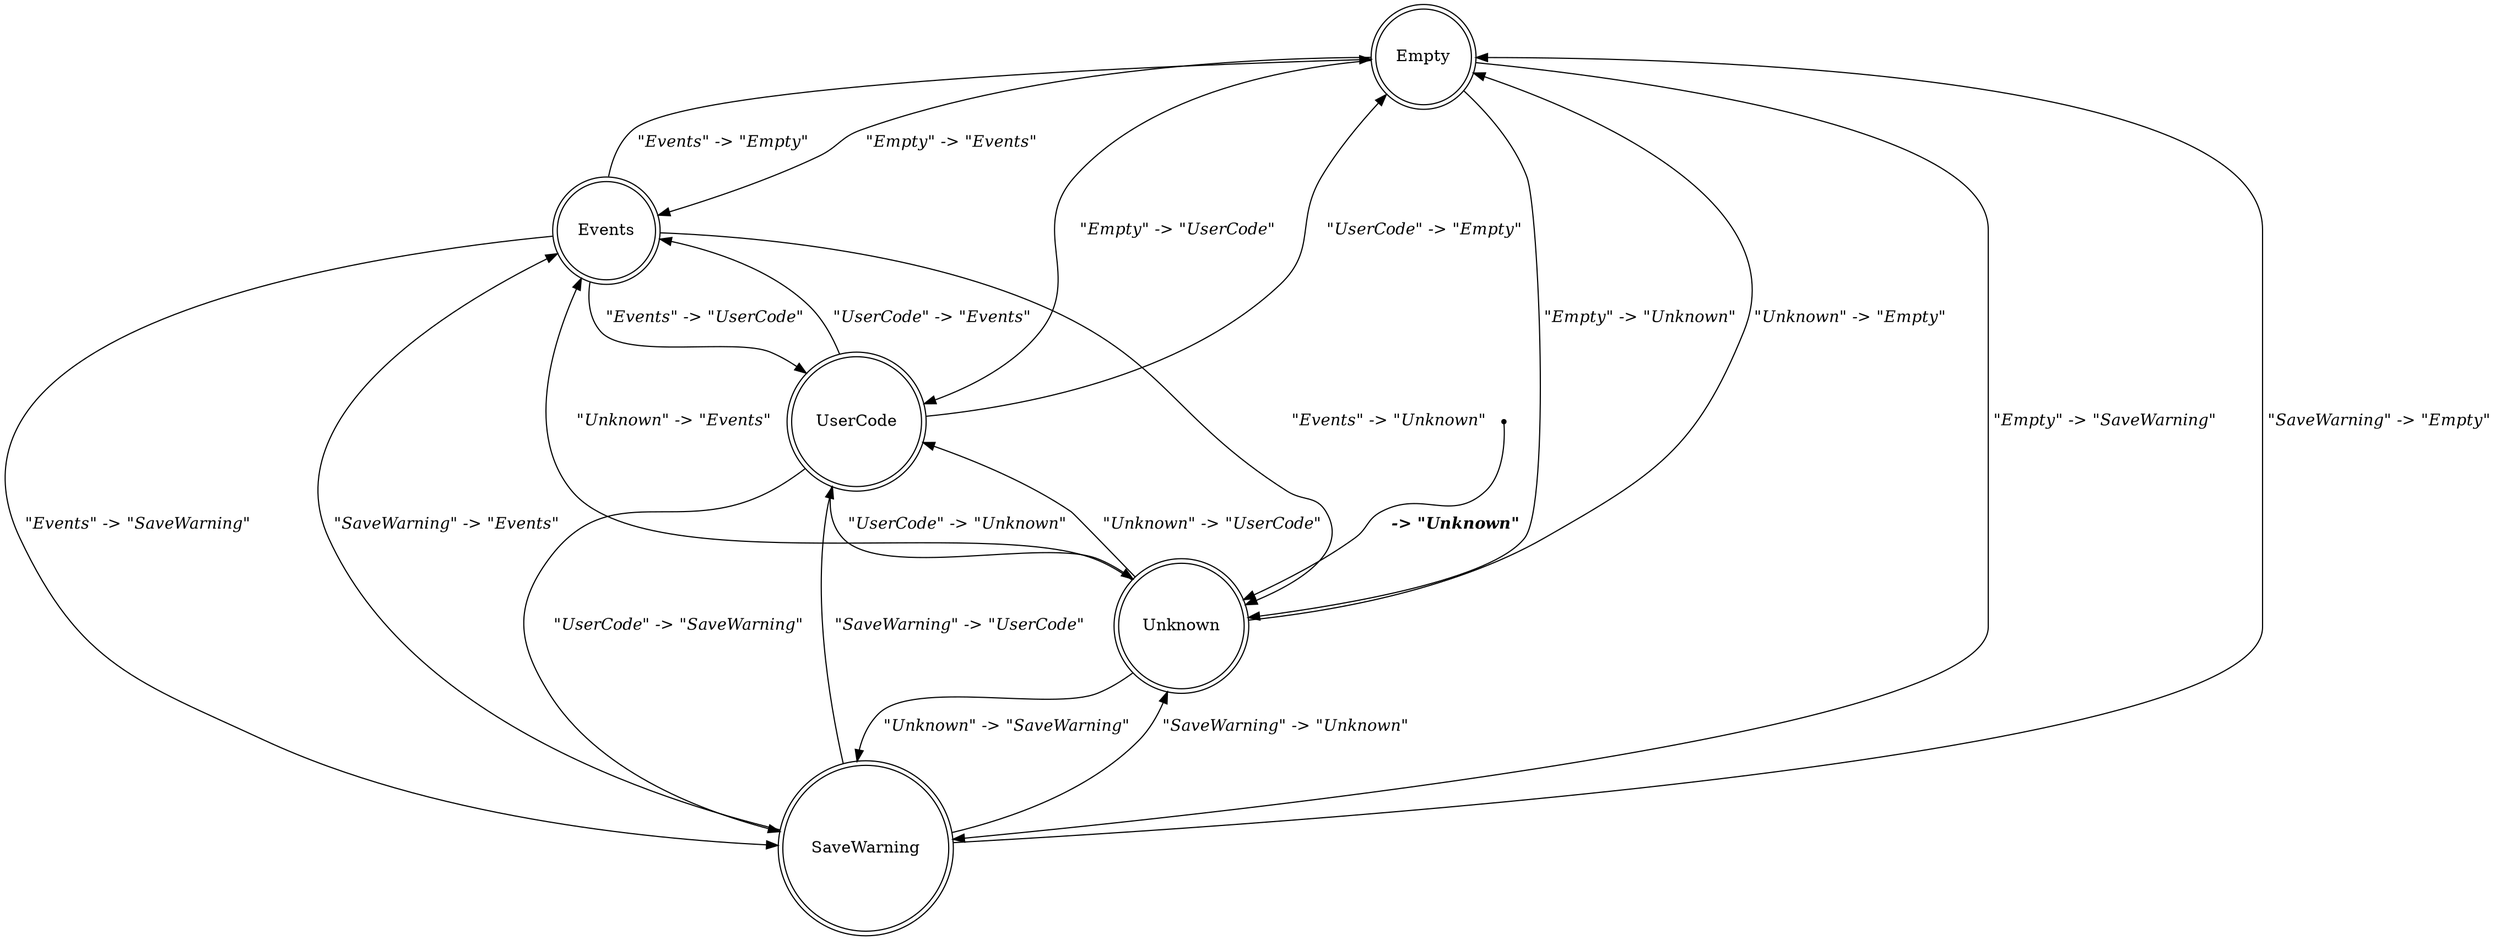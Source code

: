 digraph display_stm {
    Empty[label="Empty"][shape="doublecircle"];
    Events[label="Events"][shape="doublecircle"];
    SaveWarning[label="SaveWarning"][shape="doublecircle"];
    Unknown[label="Unknown"][shape="doublecircle"];
    UserCode[label="UserCode"][shape="doublecircle"];
    _start[label="_start"][shape="point"];
    _start -> Unknown[label=<<TABLE BORDER="0"><TR><TD><B><I> -&gt; "Unknown"</I></B></TD></TR></TABLE>>];
    Empty -> Unknown[label=<<TABLE BORDER="0"><TR><TD><I>"Empty" -&gt; "Unknown"</I></TD></TR></TABLE>>];
    SaveWarning -> Unknown[label=<<TABLE BORDER="0"><TR><TD><I>"SaveWarning" -&gt; "Unknown"</I></TD></TR></TABLE>>];
    UserCode -> Unknown[label=<<TABLE BORDER="0"><TR><TD><I>"UserCode" -&gt; "Unknown"</I></TD></TR></TABLE>>];
    Events -> Unknown[label=<<TABLE BORDER="0"><TR><TD><I>"Events" -&gt; "Unknown"</I></TD></TR></TABLE>>];
    Empty -> SaveWarning[label=<<TABLE BORDER="0"><TR><TD><I>"Empty" -&gt; "SaveWarning"</I></TD></TR></TABLE>>];
    UserCode -> SaveWarning[label=<<TABLE BORDER="0"><TR><TD><I>"UserCode" -&gt; "SaveWarning"</I></TD></TR></TABLE>>];
    Events -> SaveWarning[label=<<TABLE BORDER="0"><TR><TD><I>"Events" -&gt; "SaveWarning"</I></TD></TR></TABLE>>];
    Unknown -> SaveWarning[label=<<TABLE BORDER="0"><TR><TD><I>"Unknown" -&gt; "SaveWarning"</I></TD></TR></TABLE>>];
    Empty -> UserCode[label=<<TABLE BORDER="0"><TR><TD><I>"Empty" -&gt; "UserCode"</I></TD></TR></TABLE>>];
    SaveWarning -> UserCode[label=<<TABLE BORDER="0"><TR><TD><I>"SaveWarning" -&gt; "UserCode"</I></TD></TR></TABLE>>];
    Events -> UserCode[label=<<TABLE BORDER="0"><TR><TD><I>"Events" -&gt; "UserCode"</I></TD></TR></TABLE>>];
    Unknown -> UserCode[label=<<TABLE BORDER="0"><TR><TD><I>"Unknown" -&gt; "UserCode"</I></TD></TR></TABLE>>];
    Empty -> Events[label=<<TABLE BORDER="0"><TR><TD><I>"Empty" -&gt; "Events"</I></TD></TR></TABLE>>];
    SaveWarning -> Events[label=<<TABLE BORDER="0"><TR><TD><I>"SaveWarning" -&gt; "Events"</I></TD></TR></TABLE>>];
    UserCode -> Events[label=<<TABLE BORDER="0"><TR><TD><I>"UserCode" -&gt; "Events"</I></TD></TR></TABLE>>];
    Unknown -> Events[label=<<TABLE BORDER="0"><TR><TD><I>"Unknown" -&gt; "Events"</I></TD></TR></TABLE>>];
    SaveWarning -> Empty[label=<<TABLE BORDER="0"><TR><TD><I>"SaveWarning" -&gt; "Empty"</I></TD></TR></TABLE>>];
    UserCode -> Empty[label=<<TABLE BORDER="0"><TR><TD><I>"UserCode" -&gt; "Empty"</I></TD></TR></TABLE>>];
    Events -> Empty[label=<<TABLE BORDER="0"><TR><TD><I>"Events" -&gt; "Empty"</I></TD></TR></TABLE>>];
    Unknown -> Empty[label=<<TABLE BORDER="0"><TR><TD><I>"Unknown" -&gt; "Empty"</I></TD></TR></TABLE>>];
}
